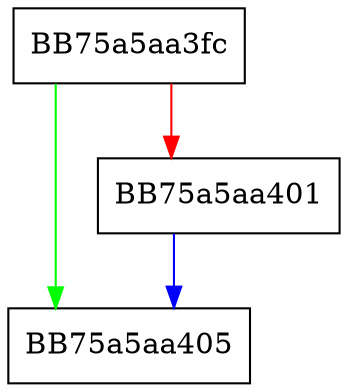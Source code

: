 digraph InitPtr {
  node [shape="box"];
  graph [splines=ortho];
  BB75a5aa3fc -> BB75a5aa405 [color="green"];
  BB75a5aa3fc -> BB75a5aa401 [color="red"];
  BB75a5aa401 -> BB75a5aa405 [color="blue"];
}
